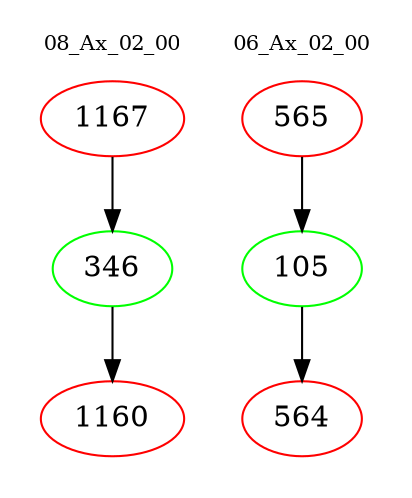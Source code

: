 digraph{
subgraph cluster_0 {
color = white
label = "08_Ax_02_00";
fontsize=10;
T0_1167 [label="1167", color="red"]
T0_1167 -> T0_346 [color="black"]
T0_346 [label="346", color="green"]
T0_346 -> T0_1160 [color="black"]
T0_1160 [label="1160", color="red"]
}
subgraph cluster_1 {
color = white
label = "06_Ax_02_00";
fontsize=10;
T1_565 [label="565", color="red"]
T1_565 -> T1_105 [color="black"]
T1_105 [label="105", color="green"]
T1_105 -> T1_564 [color="black"]
T1_564 [label="564", color="red"]
}
}
